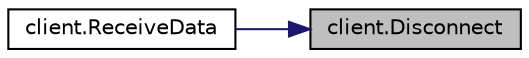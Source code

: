 digraph "client.Disconnect"
{
 // LATEX_PDF_SIZE
  edge [fontname="Helvetica",fontsize="10",labelfontname="Helvetica",labelfontsize="10"];
  node [fontname="Helvetica",fontsize="10",shape=record];
  rankdir="RL";
  Node1 [label="client.Disconnect",height=0.2,width=0.4,color="black", fillcolor="grey75", style="filled", fontcolor="black",tooltip=" "];
  Node1 -> Node2 [dir="back",color="midnightblue",fontsize="10",style="solid",fontname="Helvetica"];
  Node2 [label="client.ReceiveData",height=0.2,width=0.4,color="black", fillcolor="white", style="filled",URL="$namespaceclient.html#a31b61eb555ec1b83416f312bb283c872",tooltip=" "];
}
